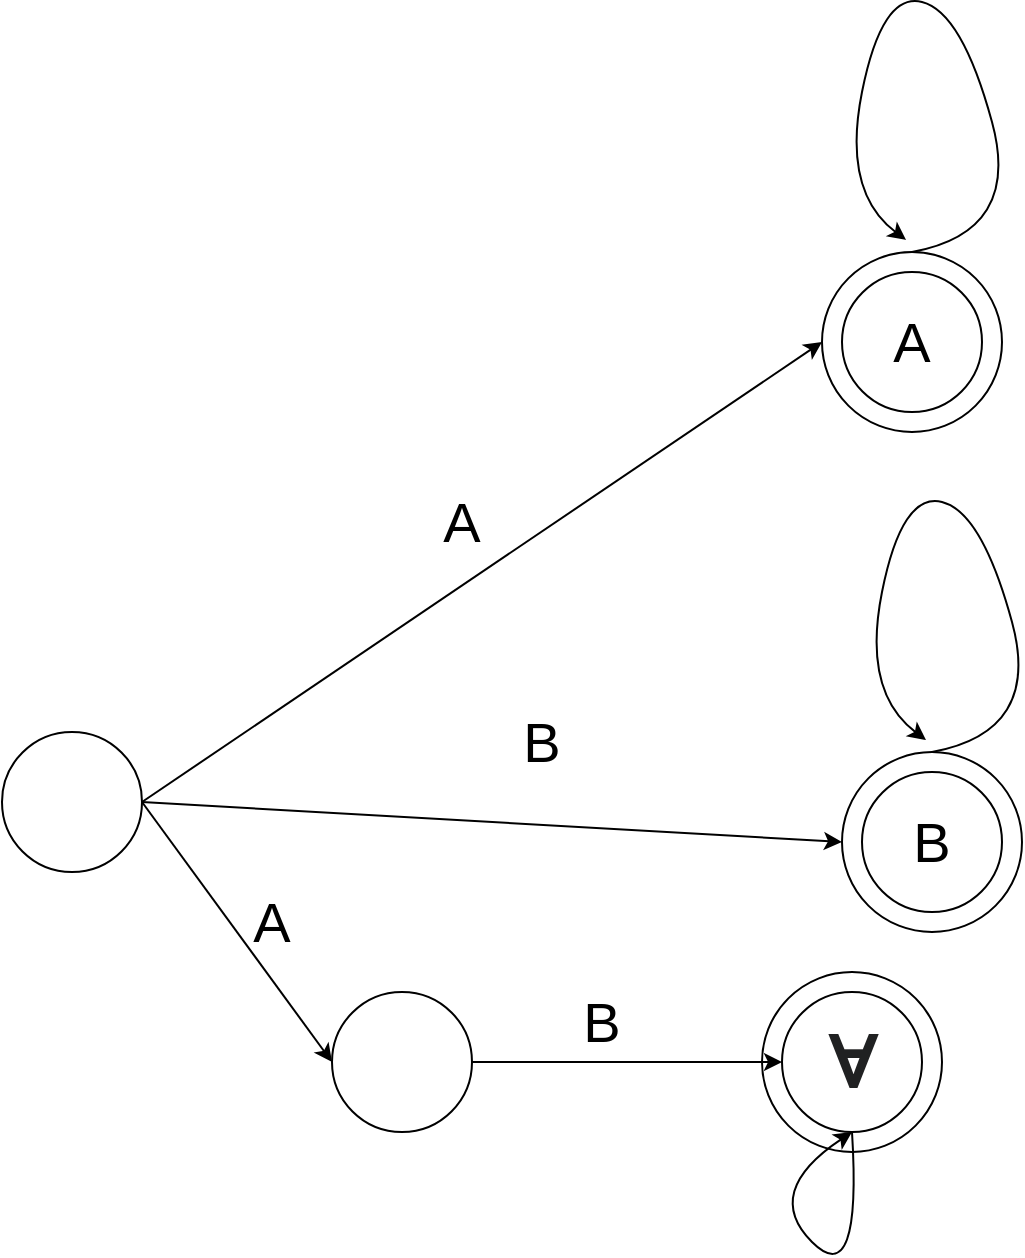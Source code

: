 <mxfile>
    <diagram name="Page-1" id="8Ad8QudGtKUPd0H7fz8w">
        <mxGraphModel dx="888" dy="862" grid="1" gridSize="10" guides="1" tooltips="1" connect="1" arrows="1" fold="1" page="1" pageScale="1" pageWidth="827" pageHeight="1169" math="0" shadow="0">
            <root>
                <mxCell id="0"/>
                <mxCell id="1" parent="0"/>
                <mxCell id="FdZwFMyjuWn8BP6B8EDx-30" value="" style="ellipse;whiteSpace=wrap;html=1;aspect=fixed;" parent="1" vertex="1">
                    <mxGeometry x="510" y="600" width="90" height="90" as="geometry"/>
                </mxCell>
                <mxCell id="FdZwFMyjuWn8BP6B8EDx-2" value="" style="ellipse;whiteSpace=wrap;html=1;aspect=fixed;" parent="1" vertex="1">
                    <mxGeometry x="540" y="240" width="90" height="90" as="geometry"/>
                </mxCell>
                <mxCell id="FdZwFMyjuWn8BP6B8EDx-1" value="" style="ellipse;whiteSpace=wrap;html=1;aspect=fixed;" parent="1" vertex="1">
                    <mxGeometry x="550" y="250" width="70" height="70" as="geometry"/>
                </mxCell>
                <mxCell id="FdZwFMyjuWn8BP6B8EDx-4" value="" style="ellipse;whiteSpace=wrap;html=1;aspect=fixed;" parent="1" vertex="1">
                    <mxGeometry x="130" y="480" width="70" height="70" as="geometry"/>
                </mxCell>
                <mxCell id="FdZwFMyjuWn8BP6B8EDx-8" value="" style="endArrow=classic;html=1;rounded=0;exitX=1;exitY=0.5;exitDx=0;exitDy=0;entryX=0;entryY=0.5;entryDx=0;entryDy=0;" parent="1" source="FdZwFMyjuWn8BP6B8EDx-4" target="FdZwFMyjuWn8BP6B8EDx-2" edge="1">
                    <mxGeometry width="50" height="50" relative="1" as="geometry">
                        <mxPoint x="390" y="430" as="sourcePoint"/>
                        <mxPoint x="440" y="380" as="targetPoint"/>
                    </mxGeometry>
                </mxCell>
                <mxCell id="FdZwFMyjuWn8BP6B8EDx-10" value="&lt;font style=&quot;font-size: 28px;&quot;&gt;A&lt;/font&gt;" style="text;html=1;align=center;verticalAlign=middle;whiteSpace=wrap;rounded=0;" parent="1" vertex="1">
                    <mxGeometry x="330" y="360" width="60" height="30" as="geometry"/>
                </mxCell>
                <mxCell id="FdZwFMyjuWn8BP6B8EDx-11" value="&lt;font style=&quot;font-size: 28px;&quot;&gt;A&lt;/font&gt;" style="text;html=1;align=center;verticalAlign=middle;whiteSpace=wrap;rounded=0;" parent="1" vertex="1">
                    <mxGeometry x="555" y="270" width="60" height="30" as="geometry"/>
                </mxCell>
                <mxCell id="FdZwFMyjuWn8BP6B8EDx-12" value="" style="curved=1;endArrow=classic;html=1;rounded=0;entryX=0.467;entryY=-0.067;entryDx=0;entryDy=0;exitX=0.5;exitY=0;exitDx=0;exitDy=0;entryPerimeter=0;" parent="1" source="FdZwFMyjuWn8BP6B8EDx-2" target="FdZwFMyjuWn8BP6B8EDx-2" edge="1">
                    <mxGeometry width="50" height="50" relative="1" as="geometry">
                        <mxPoint x="590" y="230" as="sourcePoint"/>
                        <mxPoint x="785" y="50" as="targetPoint"/>
                        <Array as="points">
                            <mxPoint x="640" y="230"/>
                            <mxPoint x="610" y="120"/>
                            <mxPoint x="570" y="110"/>
                            <mxPoint x="550" y="210"/>
                        </Array>
                    </mxGeometry>
                </mxCell>
                <mxCell id="FdZwFMyjuWn8BP6B8EDx-13" value="" style="ellipse;whiteSpace=wrap;html=1;aspect=fixed;" parent="1" vertex="1">
                    <mxGeometry x="550" y="490" width="90" height="90" as="geometry"/>
                </mxCell>
                <mxCell id="FdZwFMyjuWn8BP6B8EDx-14" value="" style="ellipse;whiteSpace=wrap;html=1;aspect=fixed;" parent="1" vertex="1">
                    <mxGeometry x="560" y="500" width="70" height="70" as="geometry"/>
                </mxCell>
                <mxCell id="FdZwFMyjuWn8BP6B8EDx-15" value="&lt;font style=&quot;font-size: 28px;&quot;&gt;B&lt;/font&gt;" style="text;html=1;align=center;verticalAlign=middle;whiteSpace=wrap;rounded=0;" parent="1" vertex="1">
                    <mxGeometry x="370" y="470" width="60" height="30" as="geometry"/>
                </mxCell>
                <mxCell id="FdZwFMyjuWn8BP6B8EDx-16" value="&lt;font style=&quot;font-size: 28px;&quot;&gt;B&lt;/font&gt;" style="text;html=1;align=center;verticalAlign=middle;whiteSpace=wrap;rounded=0;" parent="1" vertex="1">
                    <mxGeometry x="565" y="520" width="60" height="30" as="geometry"/>
                </mxCell>
                <mxCell id="FdZwFMyjuWn8BP6B8EDx-17" value="" style="endArrow=classic;html=1;rounded=0;exitX=1;exitY=0.5;exitDx=0;exitDy=0;entryX=0;entryY=0.5;entryDx=0;entryDy=0;" parent="1" source="FdZwFMyjuWn8BP6B8EDx-4" target="FdZwFMyjuWn8BP6B8EDx-13" edge="1">
                    <mxGeometry width="50" height="50" relative="1" as="geometry">
                        <mxPoint x="240" y="435" as="sourcePoint"/>
                        <mxPoint x="550" y="295" as="targetPoint"/>
                    </mxGeometry>
                </mxCell>
                <mxCell id="FdZwFMyjuWn8BP6B8EDx-18" value="" style="curved=1;endArrow=classic;html=1;rounded=0;entryX=0.467;entryY=-0.067;entryDx=0;entryDy=0;exitX=0.5;exitY=0;exitDx=0;exitDy=0;entryPerimeter=0;" parent="1" edge="1">
                    <mxGeometry width="50" height="50" relative="1" as="geometry">
                        <mxPoint x="595" y="490" as="sourcePoint"/>
                        <mxPoint x="592" y="484" as="targetPoint"/>
                        <Array as="points">
                            <mxPoint x="650" y="480"/>
                            <mxPoint x="620" y="370"/>
                            <mxPoint x="580" y="360"/>
                            <mxPoint x="560" y="460"/>
                        </Array>
                    </mxGeometry>
                </mxCell>
                <mxCell id="FdZwFMyjuWn8BP6B8EDx-19" value="" style="endArrow=classic;html=1;rounded=0;exitX=1;exitY=0.5;exitDx=0;exitDy=0;entryX=0;entryY=0.5;entryDx=0;entryDy=0;" parent="1" source="FdZwFMyjuWn8BP6B8EDx-4" target="FdZwFMyjuWn8BP6B8EDx-22" edge="1">
                    <mxGeometry width="50" height="50" relative="1" as="geometry">
                        <mxPoint x="210" y="525" as="sourcePoint"/>
                        <mxPoint x="290" y="620" as="targetPoint"/>
                    </mxGeometry>
                </mxCell>
                <mxCell id="FdZwFMyjuWn8BP6B8EDx-22" value="" style="ellipse;whiteSpace=wrap;html=1;aspect=fixed;" parent="1" vertex="1">
                    <mxGeometry x="295" y="610" width="70" height="70" as="geometry"/>
                </mxCell>
                <mxCell id="FdZwFMyjuWn8BP6B8EDx-23" value="&lt;font style=&quot;font-size: 28px;&quot;&gt;A&lt;/font&gt;" style="text;html=1;align=center;verticalAlign=middle;whiteSpace=wrap;rounded=0;" parent="1" vertex="1">
                    <mxGeometry x="235" y="560" width="60" height="30" as="geometry"/>
                </mxCell>
                <mxCell id="FdZwFMyjuWn8BP6B8EDx-25" value="&lt;b style=&quot;color: rgb(32, 33, 34); font-family: sans-serif; text-align: start;&quot;&gt;&lt;font style=&quot;font-size: 36px; background-color: rgb(255, 255, 255);&quot;&gt;Ɐ&lt;/font&gt;&lt;/b&gt;" style="ellipse;whiteSpace=wrap;html=1;aspect=fixed;" parent="1" vertex="1">
                    <mxGeometry x="520" y="610" width="70" height="70" as="geometry"/>
                </mxCell>
                <mxCell id="FdZwFMyjuWn8BP6B8EDx-26" value="&lt;font style=&quot;font-size: 28px;&quot;&gt;B&lt;/font&gt;" style="text;html=1;align=center;verticalAlign=middle;whiteSpace=wrap;rounded=0;" parent="1" vertex="1">
                    <mxGeometry x="400" y="610" width="60" height="30" as="geometry"/>
                </mxCell>
                <mxCell id="FdZwFMyjuWn8BP6B8EDx-27" value="" style="endArrow=classic;html=1;rounded=0;entryX=0;entryY=0.5;entryDx=0;entryDy=0;exitX=1;exitY=0.5;exitDx=0;exitDy=0;" parent="1" source="FdZwFMyjuWn8BP6B8EDx-22" target="FdZwFMyjuWn8BP6B8EDx-25" edge="1">
                    <mxGeometry width="50" height="50" relative="1" as="geometry">
                        <mxPoint x="370" y="645" as="sourcePoint"/>
                        <mxPoint x="460" y="745" as="targetPoint"/>
                    </mxGeometry>
                </mxCell>
                <mxCell id="FdZwFMyjuWn8BP6B8EDx-29" value="" style="curved=1;endArrow=classic;html=1;rounded=0;exitX=0.5;exitY=1;exitDx=0;exitDy=0;entryX=0.5;entryY=1;entryDx=0;entryDy=0;" parent="1" source="FdZwFMyjuWn8BP6B8EDx-25" target="FdZwFMyjuWn8BP6B8EDx-25" edge="1">
                    <mxGeometry width="50" height="50" relative="1" as="geometry">
                        <mxPoint x="510" y="760" as="sourcePoint"/>
                        <mxPoint x="560" y="710" as="targetPoint"/>
                        <Array as="points">
                            <mxPoint x="560" y="760"/>
                            <mxPoint x="510" y="710"/>
                        </Array>
                    </mxGeometry>
                </mxCell>
            </root>
        </mxGraphModel>
    </diagram>
</mxfile>